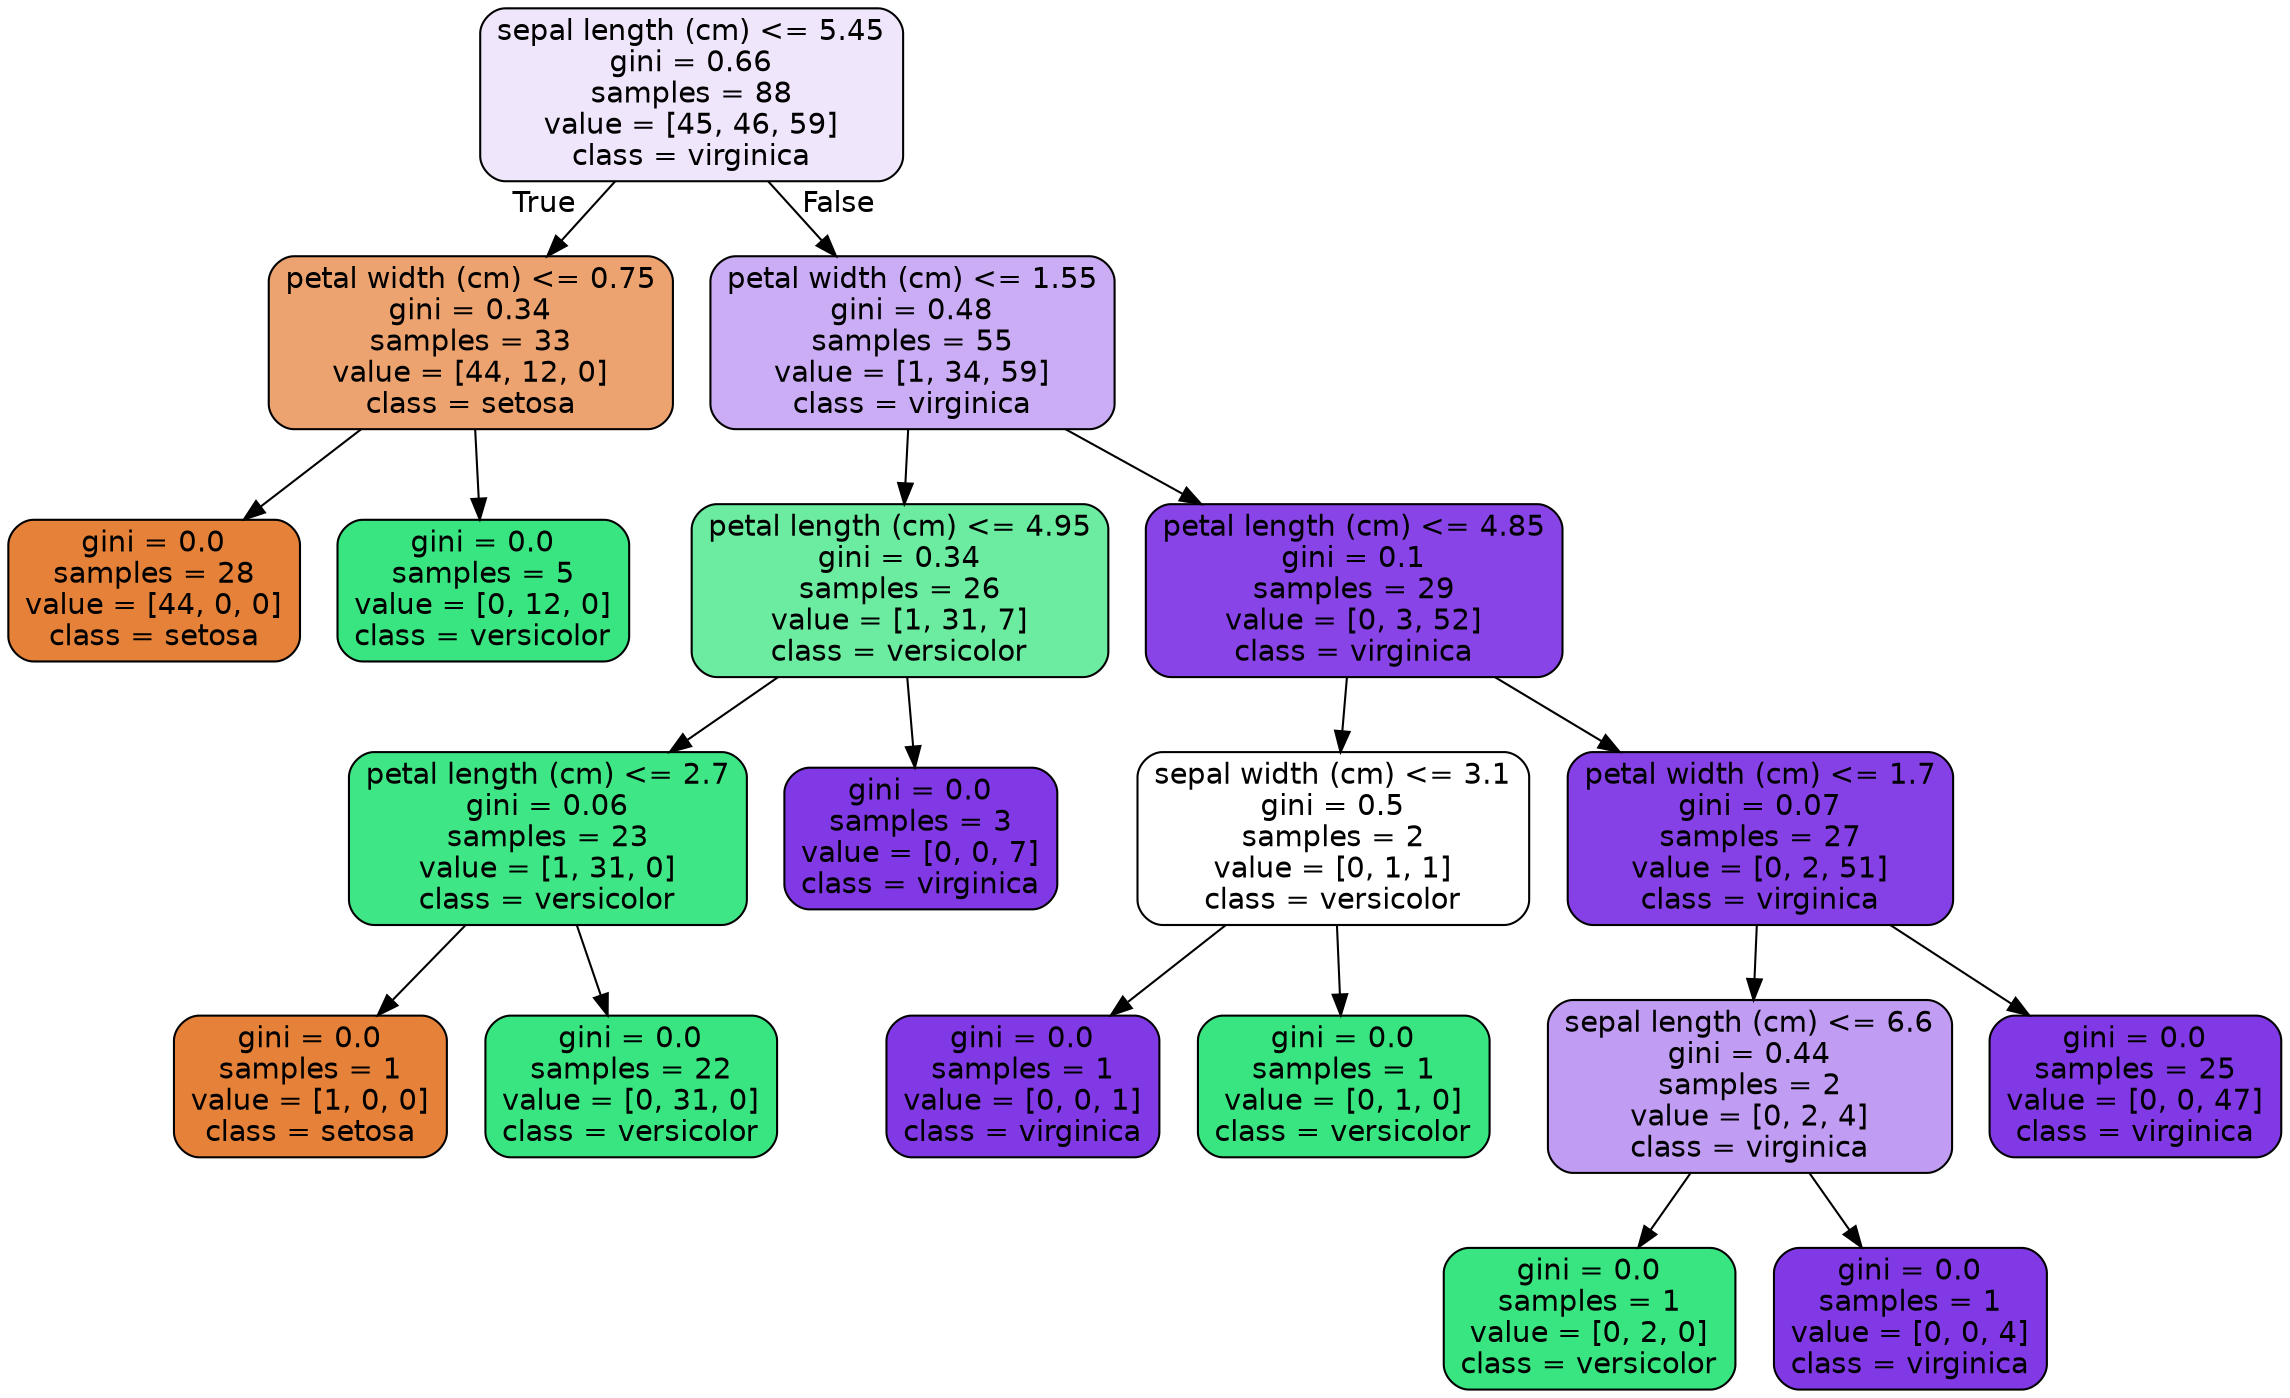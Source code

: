 digraph Tree {
node [shape=box, style="filled, rounded", color="black", fontname="helvetica"] ;
edge [fontname="helvetica"] ;
0 [label="sepal length (cm) <= 5.45\ngini = 0.66\nsamples = 88\nvalue = [45, 46, 59]\nclass = virginica", fillcolor="#efe6fc"] ;
1 [label="petal width (cm) <= 0.75\ngini = 0.34\nsamples = 33\nvalue = [44, 12, 0]\nclass = setosa", fillcolor="#eca36f"] ;
0 -> 1 [labeldistance=2.5, labelangle=45, headlabel="True"] ;
2 [label="gini = 0.0\nsamples = 28\nvalue = [44, 0, 0]\nclass = setosa", fillcolor="#e58139"] ;
1 -> 2 ;
3 [label="gini = 0.0\nsamples = 5\nvalue = [0, 12, 0]\nclass = versicolor", fillcolor="#39e581"] ;
1 -> 3 ;
4 [label="petal width (cm) <= 1.55\ngini = 0.48\nsamples = 55\nvalue = [1, 34, 59]\nclass = virginica", fillcolor="#caadf4"] ;
0 -> 4 [labeldistance=2.5, labelangle=-45, headlabel="False"] ;
5 [label="petal length (cm) <= 4.95\ngini = 0.34\nsamples = 26\nvalue = [1, 31, 7]\nclass = versicolor", fillcolor="#6beca0"] ;
4 -> 5 ;
6 [label="petal length (cm) <= 2.7\ngini = 0.06\nsamples = 23\nvalue = [1, 31, 0]\nclass = versicolor", fillcolor="#3fe685"] ;
5 -> 6 ;
7 [label="gini = 0.0\nsamples = 1\nvalue = [1, 0, 0]\nclass = setosa", fillcolor="#e58139"] ;
6 -> 7 ;
8 [label="gini = 0.0\nsamples = 22\nvalue = [0, 31, 0]\nclass = versicolor", fillcolor="#39e581"] ;
6 -> 8 ;
9 [label="gini = 0.0\nsamples = 3\nvalue = [0, 0, 7]\nclass = virginica", fillcolor="#8139e5"] ;
5 -> 9 ;
10 [label="petal length (cm) <= 4.85\ngini = 0.1\nsamples = 29\nvalue = [0, 3, 52]\nclass = virginica", fillcolor="#8844e6"] ;
4 -> 10 ;
11 [label="sepal width (cm) <= 3.1\ngini = 0.5\nsamples = 2\nvalue = [0, 1, 1]\nclass = versicolor", fillcolor="#ffffff"] ;
10 -> 11 ;
12 [label="gini = 0.0\nsamples = 1\nvalue = [0, 0, 1]\nclass = virginica", fillcolor="#8139e5"] ;
11 -> 12 ;
13 [label="gini = 0.0\nsamples = 1\nvalue = [0, 1, 0]\nclass = versicolor", fillcolor="#39e581"] ;
11 -> 13 ;
14 [label="petal width (cm) <= 1.7\ngini = 0.07\nsamples = 27\nvalue = [0, 2, 51]\nclass = virginica", fillcolor="#8641e6"] ;
10 -> 14 ;
15 [label="sepal length (cm) <= 6.6\ngini = 0.44\nsamples = 2\nvalue = [0, 2, 4]\nclass = virginica", fillcolor="#c09cf2"] ;
14 -> 15 ;
16 [label="gini = 0.0\nsamples = 1\nvalue = [0, 2, 0]\nclass = versicolor", fillcolor="#39e581"] ;
15 -> 16 ;
17 [label="gini = 0.0\nsamples = 1\nvalue = [0, 0, 4]\nclass = virginica", fillcolor="#8139e5"] ;
15 -> 17 ;
18 [label="gini = 0.0\nsamples = 25\nvalue = [0, 0, 47]\nclass = virginica", fillcolor="#8139e5"] ;
14 -> 18 ;
}